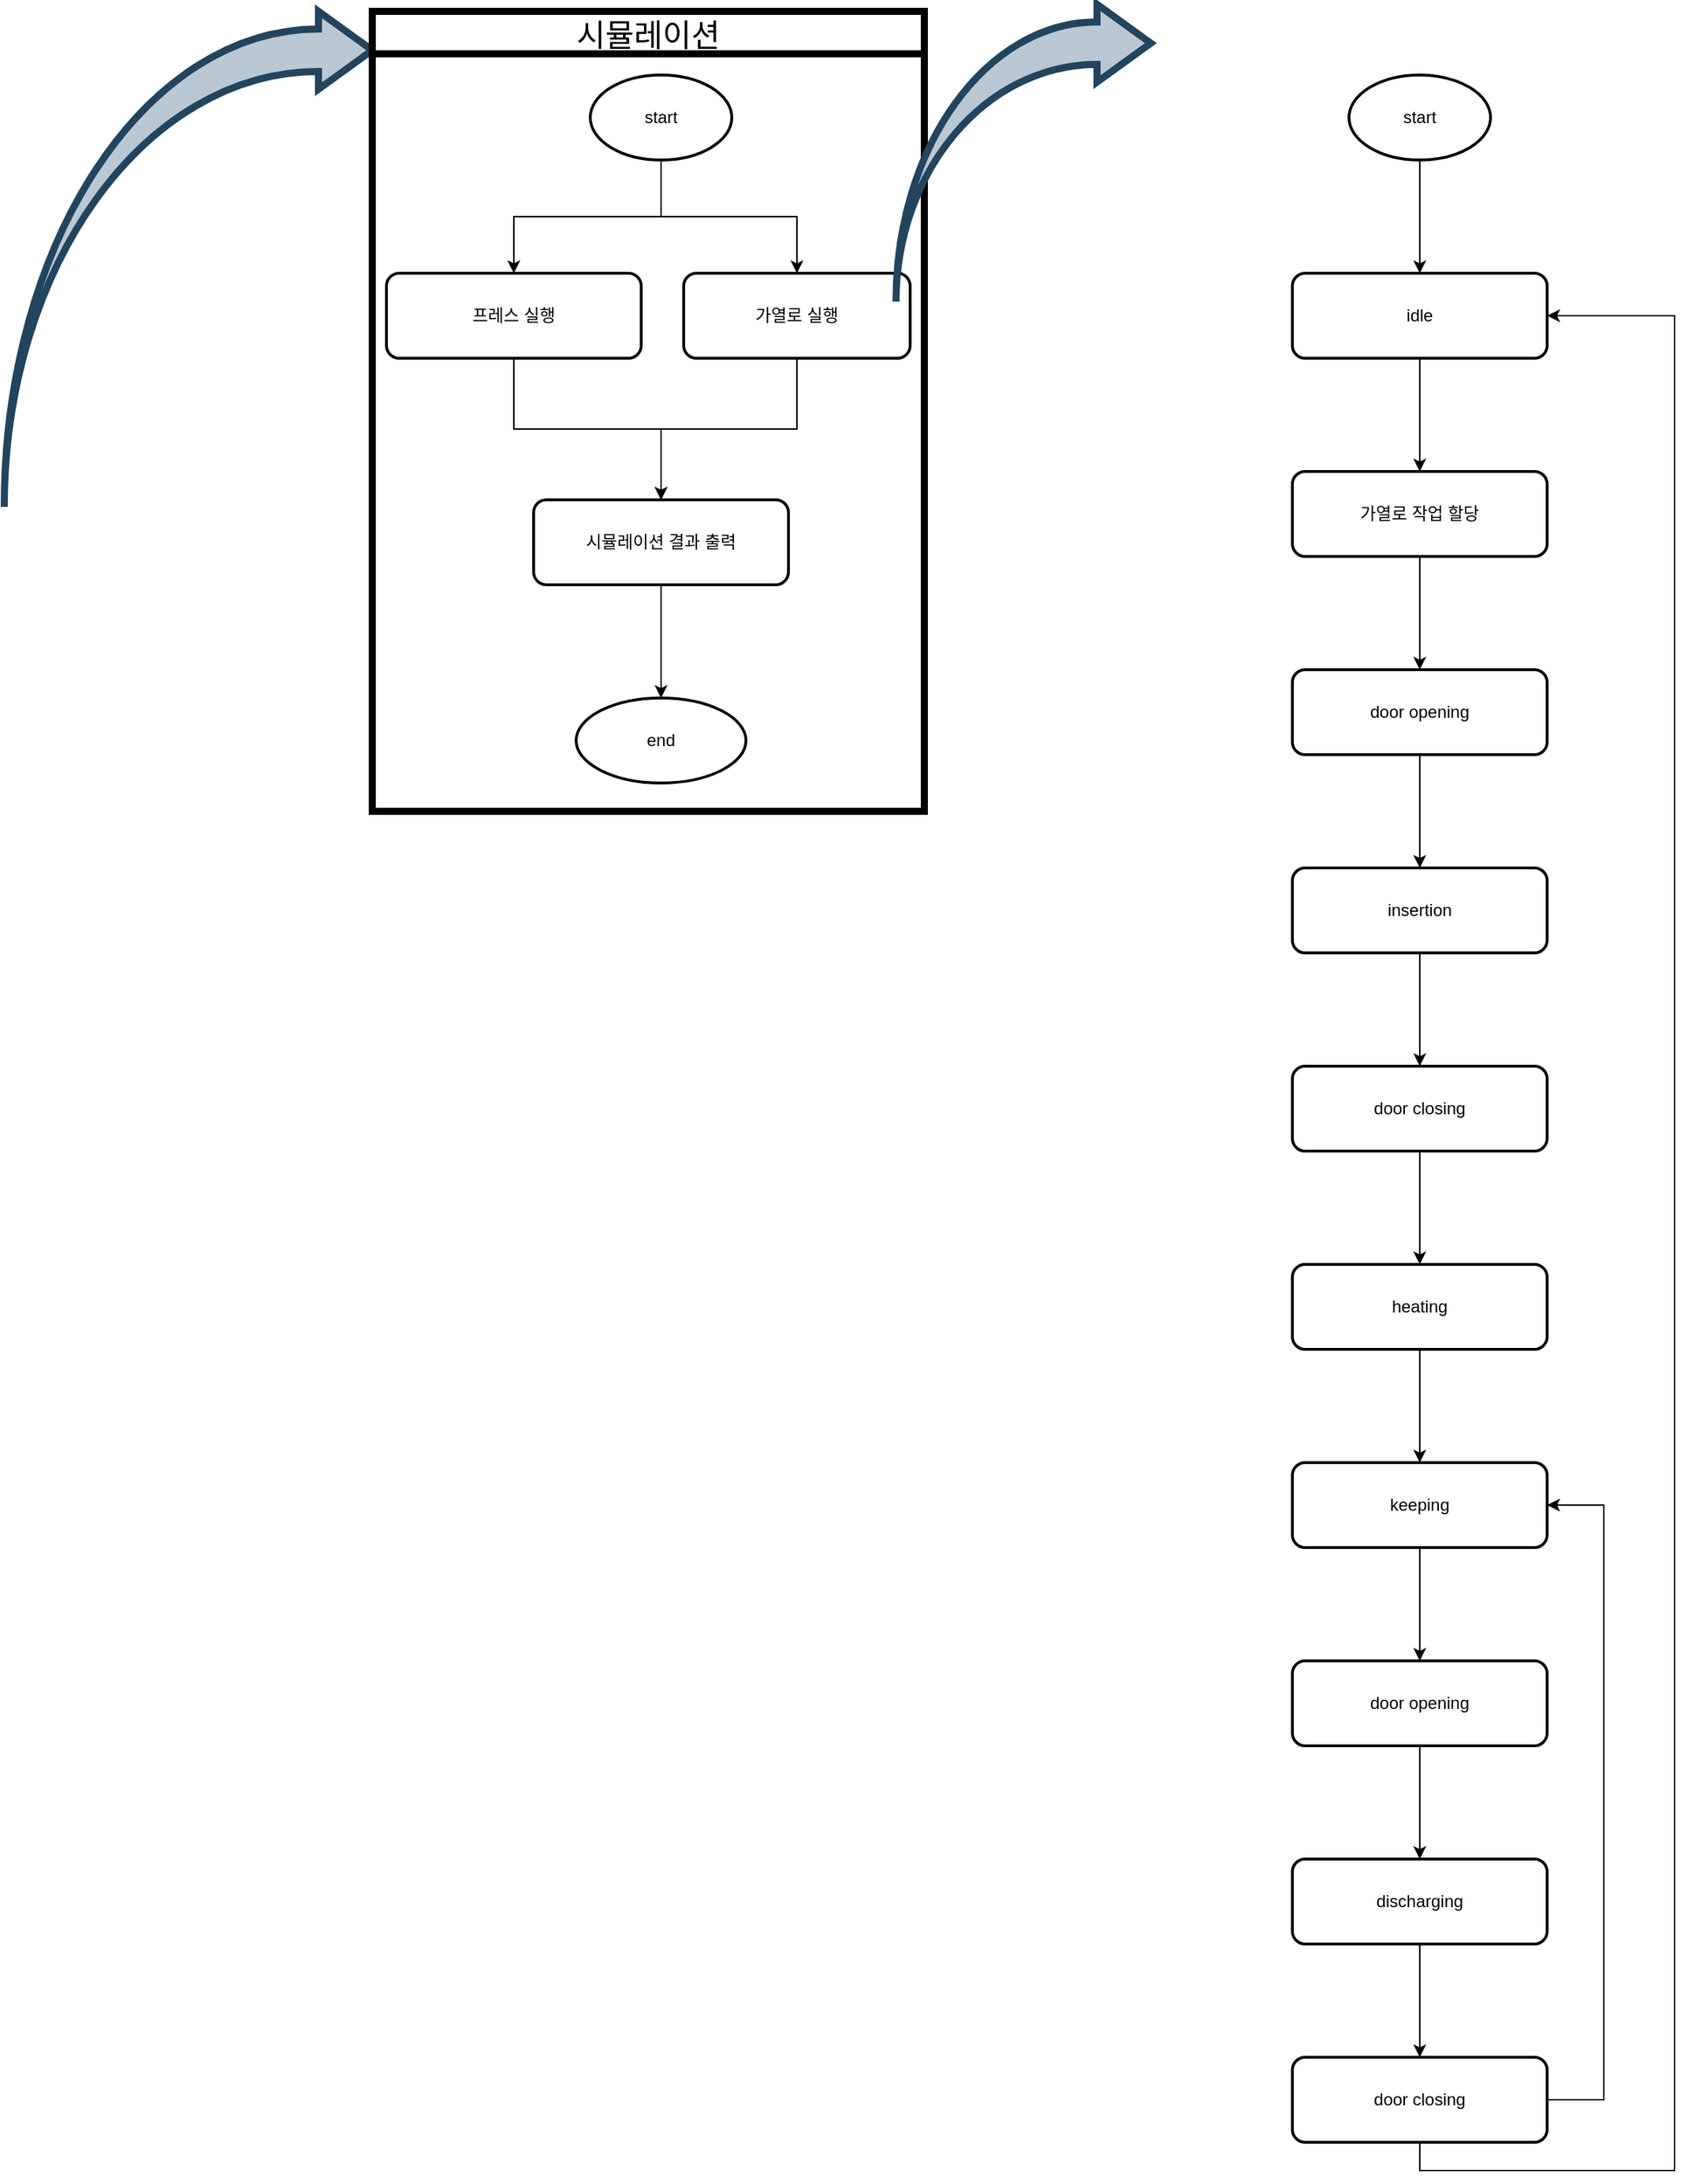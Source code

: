 <mxfile version="15.5.2" type="github">
  <diagram id="jpkeMlJZY0L07vB966m6" name="Page-1">
    <mxGraphModel dx="2026" dy="1117" grid="1" gridSize="10" guides="1" tooltips="1" connect="1" arrows="1" fold="1" page="1" pageScale="1" pageWidth="827" pageHeight="1169" math="0" shadow="0">
      <root>
        <mxCell id="0" />
        <mxCell id="1" parent="0" />
        <mxCell id="SEU0Jb7wydcwOkPKXHHr-3" value="" style="html=1;shadow=0;dashed=0;align=center;verticalAlign=middle;shape=mxgraph.arrows2.jumpInArrow;dy=15;dx=38;arrowHead=55;rounded=1;strokeWidth=5;fillColor=#bac8d3;strokeColor=#23445d;" parent="1" vertex="1">
          <mxGeometry x="20" y="15" width="260" height="350" as="geometry" />
        </mxCell>
        <mxCell id="SEU0Jb7wydcwOkPKXHHr-24" value="" style="group" parent="1" vertex="1" connectable="0">
          <mxGeometry x="280" y="15" width="390" height="565" as="geometry" />
        </mxCell>
        <mxCell id="SEU0Jb7wydcwOkPKXHHr-22" value="" style="group" parent="SEU0Jb7wydcwOkPKXHHr-24" vertex="1" connectable="0">
          <mxGeometry x="10" y="45" width="370" height="500" as="geometry" />
        </mxCell>
        <mxCell id="SEU0Jb7wydcwOkPKXHHr-7" value="start" style="strokeWidth=2;html=1;shape=mxgraph.flowchart.start_1;whiteSpace=wrap;rounded=0;shadow=0;glass=0;sketch=0;fillColor=none;" parent="SEU0Jb7wydcwOkPKXHHr-22" vertex="1">
          <mxGeometry x="144" width="100" height="60" as="geometry" />
        </mxCell>
        <mxCell id="SEU0Jb7wydcwOkPKXHHr-12" value="프레스 실행" style="whiteSpace=wrap;html=1;rounded=1;shadow=0;strokeWidth=2;fillColor=none;glass=0;sketch=0;" parent="SEU0Jb7wydcwOkPKXHHr-22" vertex="1">
          <mxGeometry y="140" width="180" height="60" as="geometry" />
        </mxCell>
        <mxCell id="SEU0Jb7wydcwOkPKXHHr-13" value="" style="edgeStyle=orthogonalEdgeStyle;rounded=0;orthogonalLoop=1;jettySize=auto;html=1;" parent="SEU0Jb7wydcwOkPKXHHr-22" source="SEU0Jb7wydcwOkPKXHHr-7" target="SEU0Jb7wydcwOkPKXHHr-12" edge="1">
          <mxGeometry relative="1" as="geometry" />
        </mxCell>
        <mxCell id="SEU0Jb7wydcwOkPKXHHr-19" value="" style="edgeStyle=orthogonalEdgeStyle;rounded=0;orthogonalLoop=1;jettySize=auto;html=1;" parent="SEU0Jb7wydcwOkPKXHHr-22" source="SEU0Jb7wydcwOkPKXHHr-14" edge="1">
          <mxGeometry relative="1" as="geometry">
            <mxPoint x="194" y="300" as="targetPoint" />
            <Array as="points">
              <mxPoint x="290" y="250" />
              <mxPoint x="194" y="250" />
            </Array>
          </mxGeometry>
        </mxCell>
        <mxCell id="SEU0Jb7wydcwOkPKXHHr-14" value="가열로 실행" style="whiteSpace=wrap;html=1;rounded=1;shadow=0;strokeWidth=2;fillColor=none;glass=0;sketch=0;" parent="SEU0Jb7wydcwOkPKXHHr-22" vertex="1">
          <mxGeometry x="210" y="140" width="160" height="60" as="geometry" />
        </mxCell>
        <mxCell id="SEU0Jb7wydcwOkPKXHHr-15" value="" style="edgeStyle=orthogonalEdgeStyle;rounded=0;orthogonalLoop=1;jettySize=auto;html=1;" parent="SEU0Jb7wydcwOkPKXHHr-22" source="SEU0Jb7wydcwOkPKXHHr-7" target="SEU0Jb7wydcwOkPKXHHr-14" edge="1">
          <mxGeometry relative="1" as="geometry" />
        </mxCell>
        <mxCell id="SEU0Jb7wydcwOkPKXHHr-16" value="시뮬레이션 결과 출력" style="whiteSpace=wrap;html=1;rounded=1;shadow=0;strokeWidth=2;fillColor=none;glass=0;sketch=0;" parent="SEU0Jb7wydcwOkPKXHHr-22" vertex="1">
          <mxGeometry x="104" y="300" width="180" height="60" as="geometry" />
        </mxCell>
        <mxCell id="SEU0Jb7wydcwOkPKXHHr-17" value="" style="edgeStyle=orthogonalEdgeStyle;rounded=0;orthogonalLoop=1;jettySize=auto;html=1;" parent="SEU0Jb7wydcwOkPKXHHr-22" source="SEU0Jb7wydcwOkPKXHHr-12" target="SEU0Jb7wydcwOkPKXHHr-16" edge="1">
          <mxGeometry relative="1" as="geometry" />
        </mxCell>
        <mxCell id="SEU0Jb7wydcwOkPKXHHr-20" value="end" style="ellipse;whiteSpace=wrap;html=1;rounded=1;shadow=0;strokeWidth=2;fillColor=none;glass=0;sketch=0;" parent="SEU0Jb7wydcwOkPKXHHr-22" vertex="1">
          <mxGeometry x="134" y="440" width="120" height="60" as="geometry" />
        </mxCell>
        <mxCell id="SEU0Jb7wydcwOkPKXHHr-21" value="" style="edgeStyle=orthogonalEdgeStyle;rounded=0;orthogonalLoop=1;jettySize=auto;html=1;" parent="SEU0Jb7wydcwOkPKXHHr-22" source="SEU0Jb7wydcwOkPKXHHr-16" target="SEU0Jb7wydcwOkPKXHHr-20" edge="1">
          <mxGeometry relative="1" as="geometry" />
        </mxCell>
        <mxCell id="SEU0Jb7wydcwOkPKXHHr-23" value="시뮬레이션" style="swimlane;fontStyle=0;childLayout=stackLayout;horizontal=1;startSize=30;horizontalStack=0;resizeParent=1;resizeParentMax=0;resizeLast=0;collapsible=1;marginBottom=0;align=center;fontSize=22;rounded=0;strokeWidth=5;swimlaneLine=1;" parent="SEU0Jb7wydcwOkPKXHHr-24" vertex="1">
          <mxGeometry width="390" height="565" as="geometry" />
        </mxCell>
        <mxCell id="SEU0Jb7wydcwOkPKXHHr-25" value="" style="html=1;shadow=0;dashed=0;align=center;verticalAlign=middle;shape=mxgraph.arrows2.jumpInArrow;dy=15;dx=38;arrowHead=55;rounded=1;strokeWidth=5;fillColor=#bac8d3;strokeColor=#23445d;" parent="1" vertex="1">
          <mxGeometry x="650" y="10" width="180" height="210" as="geometry" />
        </mxCell>
        <mxCell id="SEU0Jb7wydcwOkPKXHHr-28" value="" style="edgeStyle=orthogonalEdgeStyle;rounded=0;orthogonalLoop=1;jettySize=auto;html=1;" parent="1" source="SEU0Jb7wydcwOkPKXHHr-26" target="SEU0Jb7wydcwOkPKXHHr-27" edge="1">
          <mxGeometry relative="1" as="geometry" />
        </mxCell>
        <mxCell id="SEU0Jb7wydcwOkPKXHHr-26" value="start" style="strokeWidth=2;html=1;shape=mxgraph.flowchart.start_1;whiteSpace=wrap;rounded=0;shadow=0;glass=0;sketch=0;fillColor=none;" parent="1" vertex="1">
          <mxGeometry x="970" y="60" width="100" height="60" as="geometry" />
        </mxCell>
        <mxCell id="hFYSCHVBPnE89d1hqKfu-2" value="" style="edgeStyle=orthogonalEdgeStyle;rounded=0;orthogonalLoop=1;jettySize=auto;html=1;" edge="1" parent="1" source="SEU0Jb7wydcwOkPKXHHr-27" target="hFYSCHVBPnE89d1hqKfu-1">
          <mxGeometry relative="1" as="geometry" />
        </mxCell>
        <mxCell id="SEU0Jb7wydcwOkPKXHHr-27" value="idle" style="whiteSpace=wrap;html=1;rounded=1;shadow=0;strokeWidth=2;fillColor=none;glass=0;sketch=0;" parent="1" vertex="1">
          <mxGeometry x="930" y="200" width="180" height="60" as="geometry" />
        </mxCell>
        <mxCell id="hFYSCHVBPnE89d1hqKfu-4" value="" style="edgeStyle=orthogonalEdgeStyle;rounded=0;orthogonalLoop=1;jettySize=auto;html=1;" edge="1" parent="1" source="hFYSCHVBPnE89d1hqKfu-1" target="hFYSCHVBPnE89d1hqKfu-3">
          <mxGeometry relative="1" as="geometry" />
        </mxCell>
        <mxCell id="hFYSCHVBPnE89d1hqKfu-1" value="가열로 작업 할당" style="whiteSpace=wrap;html=1;rounded=1;shadow=0;strokeWidth=2;fillColor=none;glass=0;sketch=0;" vertex="1" parent="1">
          <mxGeometry x="930" y="340" width="180" height="60" as="geometry" />
        </mxCell>
        <mxCell id="hFYSCHVBPnE89d1hqKfu-6" value="" style="edgeStyle=orthogonalEdgeStyle;rounded=0;orthogonalLoop=1;jettySize=auto;html=1;" edge="1" parent="1" source="hFYSCHVBPnE89d1hqKfu-3" target="hFYSCHVBPnE89d1hqKfu-5">
          <mxGeometry relative="1" as="geometry" />
        </mxCell>
        <mxCell id="hFYSCHVBPnE89d1hqKfu-3" value="door opening" style="whiteSpace=wrap;html=1;rounded=1;shadow=0;strokeWidth=2;fillColor=none;glass=0;sketch=0;" vertex="1" parent="1">
          <mxGeometry x="930" y="480" width="180" height="60" as="geometry" />
        </mxCell>
        <mxCell id="hFYSCHVBPnE89d1hqKfu-8" value="" style="edgeStyle=orthogonalEdgeStyle;rounded=0;orthogonalLoop=1;jettySize=auto;html=1;" edge="1" parent="1" source="hFYSCHVBPnE89d1hqKfu-5" target="hFYSCHVBPnE89d1hqKfu-7">
          <mxGeometry relative="1" as="geometry" />
        </mxCell>
        <mxCell id="hFYSCHVBPnE89d1hqKfu-5" value="insertion" style="whiteSpace=wrap;html=1;rounded=1;shadow=0;strokeWidth=2;fillColor=none;glass=0;sketch=0;" vertex="1" parent="1">
          <mxGeometry x="930" y="620" width="180" height="60" as="geometry" />
        </mxCell>
        <mxCell id="hFYSCHVBPnE89d1hqKfu-10" value="" style="edgeStyle=orthogonalEdgeStyle;rounded=0;orthogonalLoop=1;jettySize=auto;html=1;" edge="1" parent="1" source="hFYSCHVBPnE89d1hqKfu-7" target="hFYSCHVBPnE89d1hqKfu-9">
          <mxGeometry relative="1" as="geometry" />
        </mxCell>
        <mxCell id="hFYSCHVBPnE89d1hqKfu-7" value="door closing" style="whiteSpace=wrap;html=1;rounded=1;shadow=0;strokeWidth=2;fillColor=none;glass=0;sketch=0;" vertex="1" parent="1">
          <mxGeometry x="930" y="760" width="180" height="60" as="geometry" />
        </mxCell>
        <mxCell id="hFYSCHVBPnE89d1hqKfu-12" value="" style="edgeStyle=orthogonalEdgeStyle;rounded=0;orthogonalLoop=1;jettySize=auto;html=1;" edge="1" parent="1" source="hFYSCHVBPnE89d1hqKfu-9" target="hFYSCHVBPnE89d1hqKfu-11">
          <mxGeometry relative="1" as="geometry" />
        </mxCell>
        <mxCell id="hFYSCHVBPnE89d1hqKfu-9" value="heating" style="whiteSpace=wrap;html=1;rounded=1;shadow=0;strokeWidth=2;fillColor=none;glass=0;sketch=0;" vertex="1" parent="1">
          <mxGeometry x="930" y="900" width="180" height="60" as="geometry" />
        </mxCell>
        <mxCell id="hFYSCHVBPnE89d1hqKfu-14" value="" style="edgeStyle=orthogonalEdgeStyle;rounded=0;orthogonalLoop=1;jettySize=auto;html=1;" edge="1" parent="1" source="hFYSCHVBPnE89d1hqKfu-11" target="hFYSCHVBPnE89d1hqKfu-13">
          <mxGeometry relative="1" as="geometry" />
        </mxCell>
        <mxCell id="hFYSCHVBPnE89d1hqKfu-11" value="keeping" style="whiteSpace=wrap;html=1;rounded=1;shadow=0;strokeWidth=2;fillColor=none;glass=0;sketch=0;" vertex="1" parent="1">
          <mxGeometry x="930" y="1040" width="180" height="60" as="geometry" />
        </mxCell>
        <mxCell id="hFYSCHVBPnE89d1hqKfu-16" value="" style="edgeStyle=orthogonalEdgeStyle;rounded=0;orthogonalLoop=1;jettySize=auto;html=1;" edge="1" parent="1" source="hFYSCHVBPnE89d1hqKfu-13" target="hFYSCHVBPnE89d1hqKfu-15">
          <mxGeometry relative="1" as="geometry" />
        </mxCell>
        <mxCell id="hFYSCHVBPnE89d1hqKfu-13" value="door opening" style="whiteSpace=wrap;html=1;rounded=1;shadow=0;strokeWidth=2;fillColor=none;glass=0;sketch=0;" vertex="1" parent="1">
          <mxGeometry x="930" y="1180" width="180" height="60" as="geometry" />
        </mxCell>
        <mxCell id="hFYSCHVBPnE89d1hqKfu-18" value="" style="edgeStyle=orthogonalEdgeStyle;rounded=0;orthogonalLoop=1;jettySize=auto;html=1;" edge="1" parent="1" source="hFYSCHVBPnE89d1hqKfu-15" target="hFYSCHVBPnE89d1hqKfu-17">
          <mxGeometry relative="1" as="geometry" />
        </mxCell>
        <mxCell id="hFYSCHVBPnE89d1hqKfu-15" value="discharging" style="whiteSpace=wrap;html=1;rounded=1;shadow=0;strokeWidth=2;fillColor=none;glass=0;sketch=0;" vertex="1" parent="1">
          <mxGeometry x="930" y="1320" width="180" height="60" as="geometry" />
        </mxCell>
        <mxCell id="hFYSCHVBPnE89d1hqKfu-21" value="" style="edgeStyle=orthogonalEdgeStyle;rounded=0;orthogonalLoop=1;jettySize=auto;html=1;entryX=1;entryY=0.5;entryDx=0;entryDy=0;" edge="1" parent="1" source="hFYSCHVBPnE89d1hqKfu-17" target="hFYSCHVBPnE89d1hqKfu-11">
          <mxGeometry relative="1" as="geometry">
            <mxPoint x="1150" y="1070" as="targetPoint" />
            <Array as="points">
              <mxPoint x="1150" y="1490" />
              <mxPoint x="1150" y="1070" />
            </Array>
          </mxGeometry>
        </mxCell>
        <mxCell id="hFYSCHVBPnE89d1hqKfu-23" value="" style="edgeStyle=orthogonalEdgeStyle;rounded=0;orthogonalLoop=1;jettySize=auto;html=1;entryX=1;entryY=0.5;entryDx=0;entryDy=0;" edge="1" parent="1" source="hFYSCHVBPnE89d1hqKfu-17" target="SEU0Jb7wydcwOkPKXHHr-27">
          <mxGeometry relative="1" as="geometry">
            <mxPoint x="1380" y="458" as="targetPoint" />
            <Array as="points">
              <mxPoint x="1020" y="1540" />
              <mxPoint x="1200" y="1540" />
              <mxPoint x="1200" y="230" />
            </Array>
          </mxGeometry>
        </mxCell>
        <mxCell id="hFYSCHVBPnE89d1hqKfu-17" value="door closing" style="whiteSpace=wrap;html=1;rounded=1;shadow=0;strokeWidth=2;fillColor=none;glass=0;sketch=0;" vertex="1" parent="1">
          <mxGeometry x="930" y="1460" width="180" height="60" as="geometry" />
        </mxCell>
      </root>
    </mxGraphModel>
  </diagram>
</mxfile>
